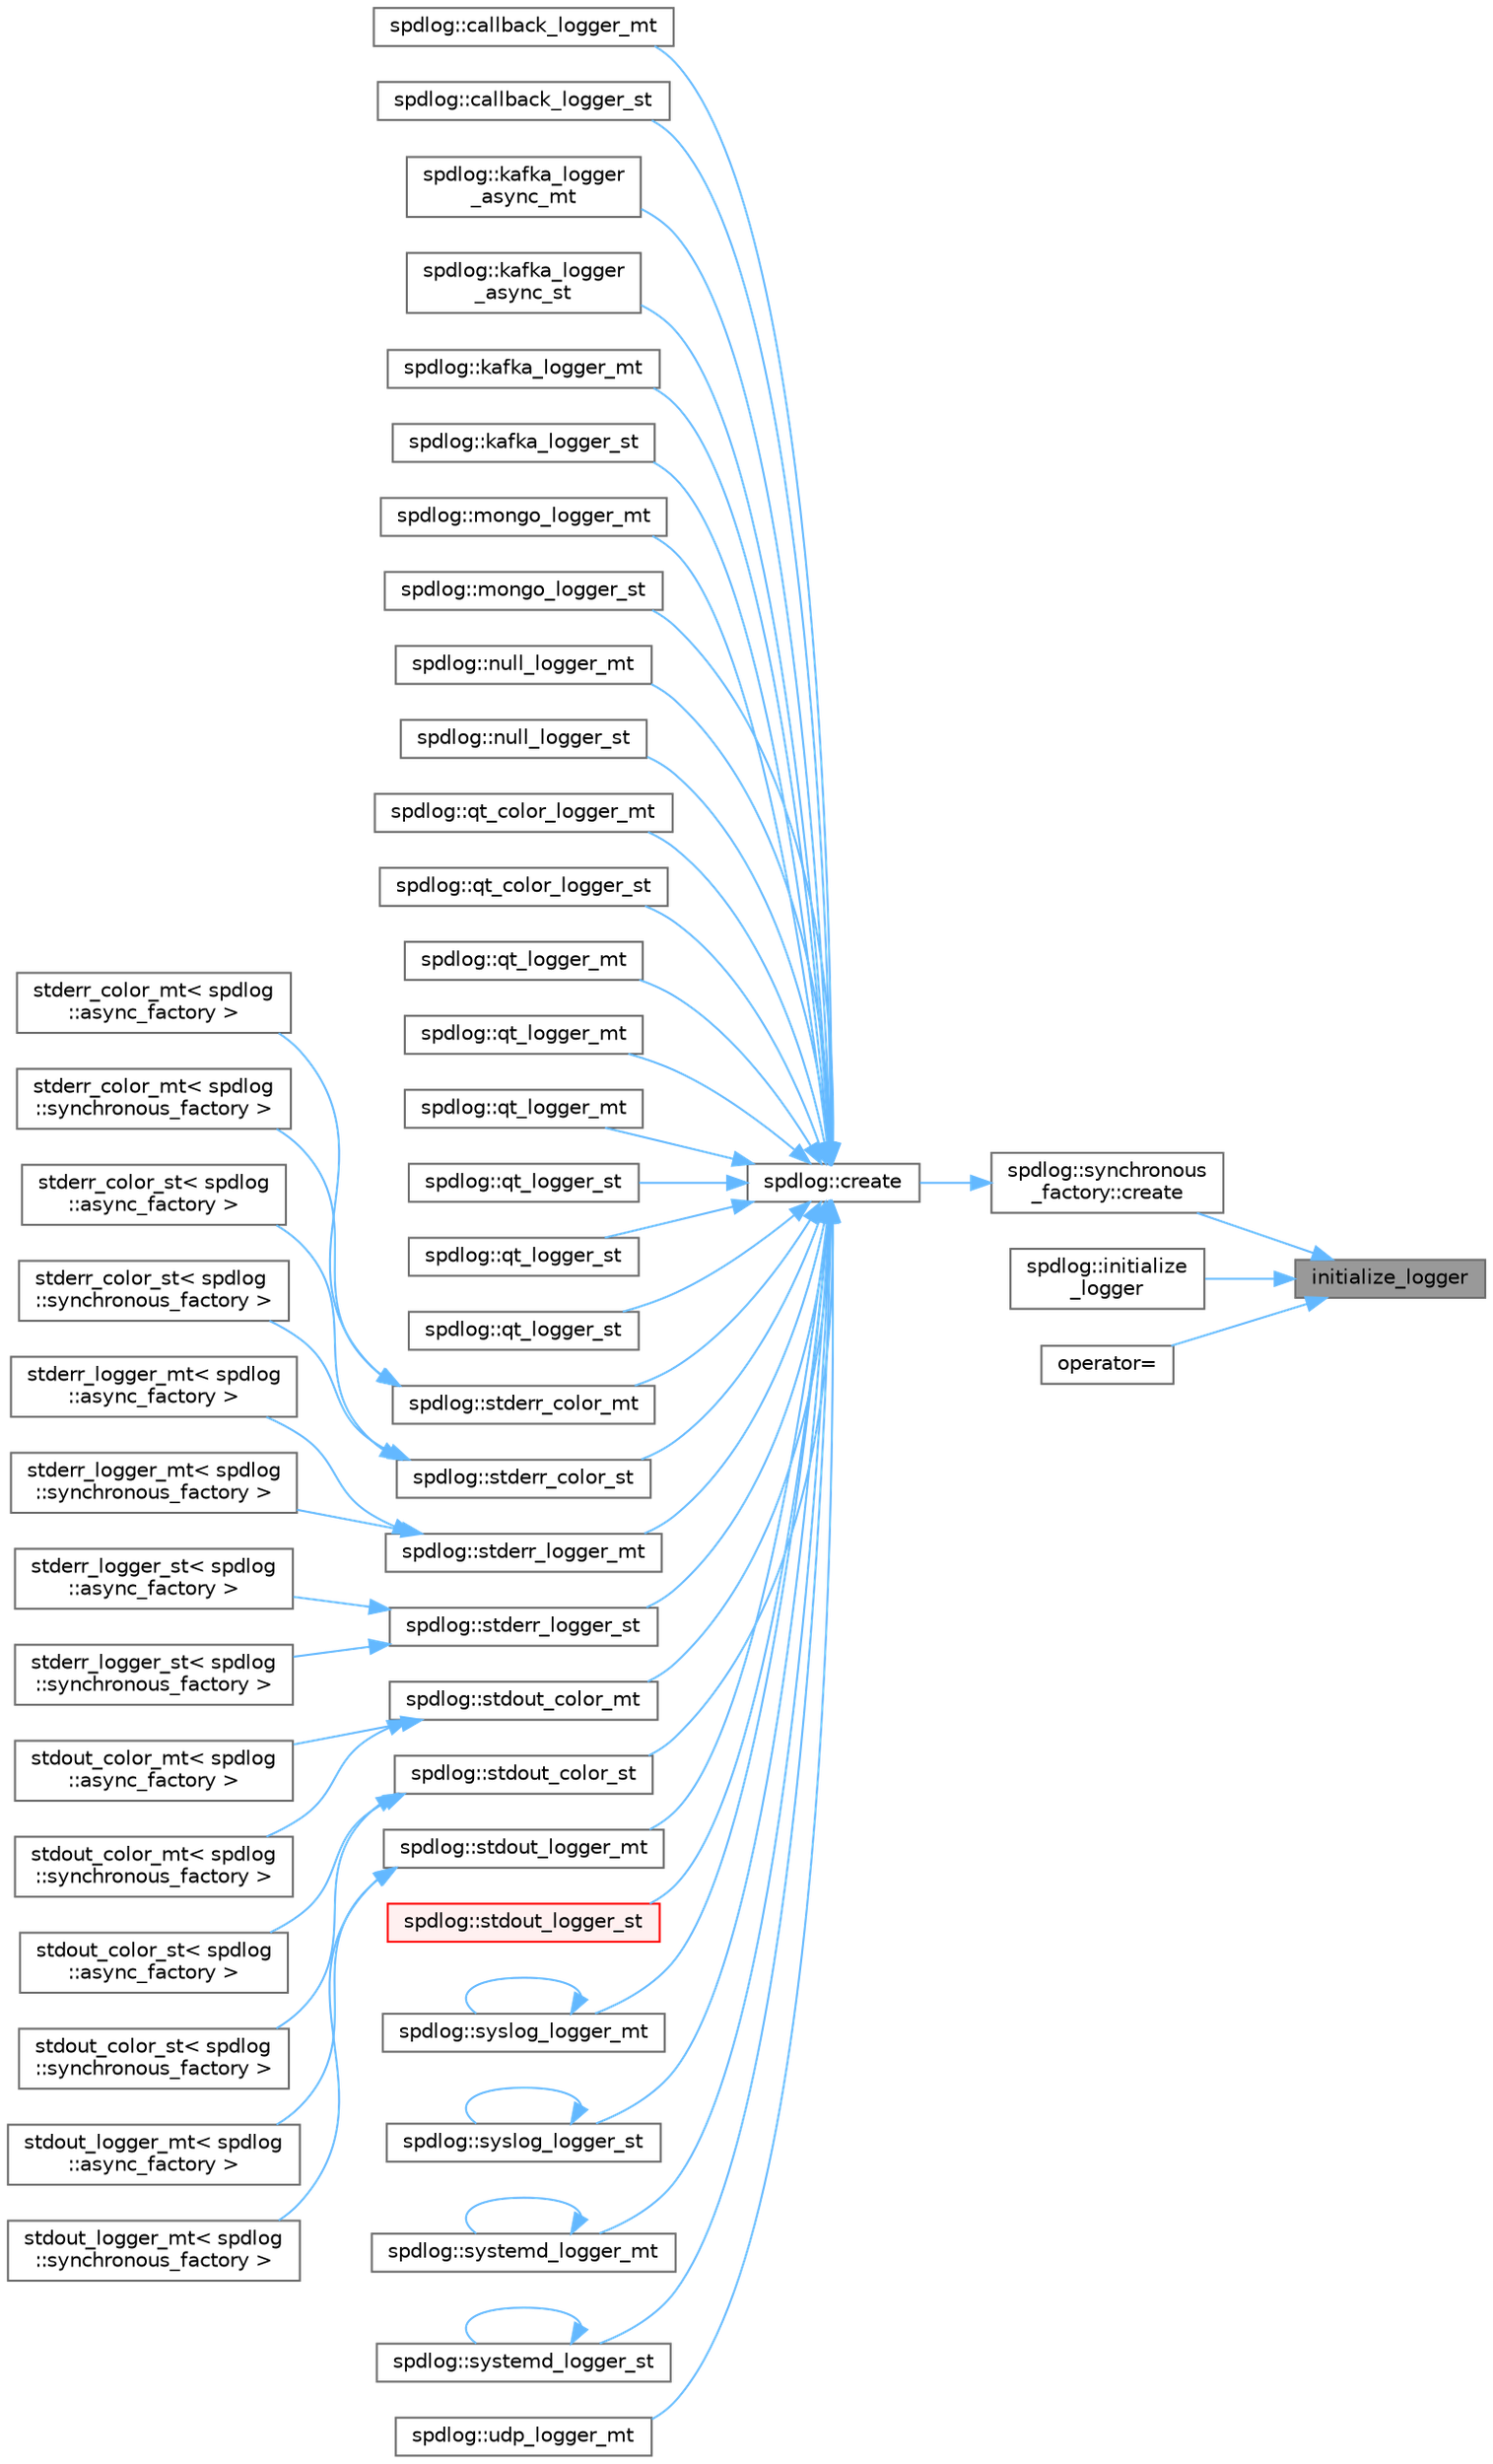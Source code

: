 digraph "initialize_logger"
{
 // LATEX_PDF_SIZE
  bgcolor="transparent";
  edge [fontname=Helvetica,fontsize=10,labelfontname=Helvetica,labelfontsize=10];
  node [fontname=Helvetica,fontsize=10,shape=box,height=0.2,width=0.4];
  rankdir="RL";
  Node1 [id="Node000001",label="initialize_logger",height=0.2,width=0.4,color="gray40", fillcolor="grey60", style="filled", fontcolor="black",tooltip=" "];
  Node1 -> Node2 [id="edge1_Node000001_Node000002",dir="back",color="steelblue1",style="solid",tooltip=" "];
  Node2 [id="Node000002",label="spdlog::synchronous\l_factory::create",height=0.2,width=0.4,color="grey40", fillcolor="white", style="filled",URL="$structspdlog_1_1synchronous__factory.html#a10b377a65f5b2b7431ac2152a9dfef30",tooltip=" "];
  Node2 -> Node3 [id="edge2_Node000002_Node000003",dir="back",color="steelblue1",style="solid",tooltip=" "];
  Node3 [id="Node000003",label="spdlog::create",height=0.2,width=0.4,color="grey40", fillcolor="white", style="filled",URL="$namespacespdlog.html#a642ab88060b3fe4316fb7aaef68cc82e",tooltip=" "];
  Node3 -> Node4 [id="edge3_Node000003_Node000004",dir="back",color="steelblue1",style="solid",tooltip=" "];
  Node4 [id="Node000004",label="spdlog::callback_logger_mt",height=0.2,width=0.4,color="grey40", fillcolor="white", style="filled",URL="$namespacespdlog.html#ac9d8b5b06dc572de672a9a70ca53a0a1",tooltip=" "];
  Node3 -> Node5 [id="edge4_Node000003_Node000005",dir="back",color="steelblue1",style="solid",tooltip=" "];
  Node5 [id="Node000005",label="spdlog::callback_logger_st",height=0.2,width=0.4,color="grey40", fillcolor="white", style="filled",URL="$namespacespdlog.html#ae7a43bc63a1feccde776239d41fa5850",tooltip=" "];
  Node3 -> Node6 [id="edge5_Node000003_Node000006",dir="back",color="steelblue1",style="solid",tooltip=" "];
  Node6 [id="Node000006",label="spdlog::kafka_logger\l_async_mt",height=0.2,width=0.4,color="grey40", fillcolor="white", style="filled",URL="$namespacespdlog.html#a1fae1d475c36b1ac38ade5e6d0fe1d04",tooltip=" "];
  Node3 -> Node7 [id="edge6_Node000003_Node000007",dir="back",color="steelblue1",style="solid",tooltip=" "];
  Node7 [id="Node000007",label="spdlog::kafka_logger\l_async_st",height=0.2,width=0.4,color="grey40", fillcolor="white", style="filled",URL="$namespacespdlog.html#acd98669d778715024d0aca633b8330a0",tooltip=" "];
  Node3 -> Node8 [id="edge7_Node000003_Node000008",dir="back",color="steelblue1",style="solid",tooltip=" "];
  Node8 [id="Node000008",label="spdlog::kafka_logger_mt",height=0.2,width=0.4,color="grey40", fillcolor="white", style="filled",URL="$namespacespdlog.html#a412fcfc520f695ade47f002108f8d7de",tooltip=" "];
  Node3 -> Node9 [id="edge8_Node000003_Node000009",dir="back",color="steelblue1",style="solid",tooltip=" "];
  Node9 [id="Node000009",label="spdlog::kafka_logger_st",height=0.2,width=0.4,color="grey40", fillcolor="white", style="filled",URL="$namespacespdlog.html#a723027ec059f503ea2f05b9792071ac0",tooltip=" "];
  Node3 -> Node10 [id="edge9_Node000003_Node000010",dir="back",color="steelblue1",style="solid",tooltip=" "];
  Node10 [id="Node000010",label="spdlog::mongo_logger_mt",height=0.2,width=0.4,color="grey40", fillcolor="white", style="filled",URL="$namespacespdlog.html#a9f9726d1bbfa59f68998aa4994c3170f",tooltip=" "];
  Node3 -> Node11 [id="edge10_Node000003_Node000011",dir="back",color="steelblue1",style="solid",tooltip=" "];
  Node11 [id="Node000011",label="spdlog::mongo_logger_st",height=0.2,width=0.4,color="grey40", fillcolor="white", style="filled",URL="$namespacespdlog.html#a85d4c7e993d717823f9791efc5a41de5",tooltip=" "];
  Node3 -> Node12 [id="edge11_Node000003_Node000012",dir="back",color="steelblue1",style="solid",tooltip=" "];
  Node12 [id="Node000012",label="spdlog::null_logger_mt",height=0.2,width=0.4,color="grey40", fillcolor="white", style="filled",URL="$namespacespdlog.html#a340fb27d851e97681e439e4ed22526ed",tooltip=" "];
  Node3 -> Node13 [id="edge12_Node000003_Node000013",dir="back",color="steelblue1",style="solid",tooltip=" "];
  Node13 [id="Node000013",label="spdlog::null_logger_st",height=0.2,width=0.4,color="grey40", fillcolor="white", style="filled",URL="$namespacespdlog.html#ac6aa50dfc88823ca6803314a71c31fef",tooltip=" "];
  Node3 -> Node14 [id="edge13_Node000003_Node000014",dir="back",color="steelblue1",style="solid",tooltip=" "];
  Node14 [id="Node000014",label="spdlog::qt_color_logger_mt",height=0.2,width=0.4,color="grey40", fillcolor="white", style="filled",URL="$namespacespdlog.html#ab6433f0ad66d32fbf44a09c07ca7a4b1",tooltip=" "];
  Node3 -> Node15 [id="edge14_Node000003_Node000015",dir="back",color="steelblue1",style="solid",tooltip=" "];
  Node15 [id="Node000015",label="spdlog::qt_color_logger_st",height=0.2,width=0.4,color="grey40", fillcolor="white", style="filled",URL="$namespacespdlog.html#ad06c1cb8c7f401890cce9485d4c94b06",tooltip=" "];
  Node3 -> Node16 [id="edge15_Node000003_Node000016",dir="back",color="steelblue1",style="solid",tooltip=" "];
  Node16 [id="Node000016",label="spdlog::qt_logger_mt",height=0.2,width=0.4,color="grey40", fillcolor="white", style="filled",URL="$namespacespdlog.html#ab16ff231b3e5e2564fd0cde425ec97bd",tooltip=" "];
  Node3 -> Node17 [id="edge16_Node000003_Node000017",dir="back",color="steelblue1",style="solid",tooltip=" "];
  Node17 [id="Node000017",label="spdlog::qt_logger_mt",height=0.2,width=0.4,color="grey40", fillcolor="white", style="filled",URL="$namespacespdlog.html#ae8387b4e7d4912ba3159400018966742",tooltip=" "];
  Node3 -> Node18 [id="edge17_Node000003_Node000018",dir="back",color="steelblue1",style="solid",tooltip=" "];
  Node18 [id="Node000018",label="spdlog::qt_logger_mt",height=0.2,width=0.4,color="grey40", fillcolor="white", style="filled",URL="$namespacespdlog.html#a4098bc6396878c14f9f2f7a97dc997e8",tooltip=" "];
  Node3 -> Node19 [id="edge18_Node000003_Node000019",dir="back",color="steelblue1",style="solid",tooltip=" "];
  Node19 [id="Node000019",label="spdlog::qt_logger_st",height=0.2,width=0.4,color="grey40", fillcolor="white", style="filled",URL="$namespacespdlog.html#a8c9c9f9804701c6b50c9b8057cfe7cc2",tooltip=" "];
  Node3 -> Node20 [id="edge19_Node000003_Node000020",dir="back",color="steelblue1",style="solid",tooltip=" "];
  Node20 [id="Node000020",label="spdlog::qt_logger_st",height=0.2,width=0.4,color="grey40", fillcolor="white", style="filled",URL="$namespacespdlog.html#acc870c5f1e279b6f8646d716531121d7",tooltip=" "];
  Node3 -> Node21 [id="edge20_Node000003_Node000021",dir="back",color="steelblue1",style="solid",tooltip=" "];
  Node21 [id="Node000021",label="spdlog::qt_logger_st",height=0.2,width=0.4,color="grey40", fillcolor="white", style="filled",URL="$namespacespdlog.html#a7973d66440da4338e6a8d058f35f488a",tooltip=" "];
  Node3 -> Node22 [id="edge21_Node000003_Node000022",dir="back",color="steelblue1",style="solid",tooltip=" "];
  Node22 [id="Node000022",label="spdlog::stderr_color_mt",height=0.2,width=0.4,color="grey40", fillcolor="white", style="filled",URL="$namespacespdlog.html#a52943543636a0f0ad8ee6439e2759536",tooltip=" "];
  Node22 -> Node23 [id="edge22_Node000022_Node000023",dir="back",color="steelblue1",style="solid",tooltip=" "];
  Node23 [id="Node000023",label="stderr_color_mt\< spdlog\l::async_factory \>",height=0.2,width=0.4,color="grey40", fillcolor="white", style="filled",URL="$color__sinks_8cpp.html#ae7e5f5244ed302a9e71858afa86e2646",tooltip=" "];
  Node22 -> Node24 [id="edge23_Node000022_Node000024",dir="back",color="steelblue1",style="solid",tooltip=" "];
  Node24 [id="Node000024",label="stderr_color_mt\< spdlog\l::synchronous_factory \>",height=0.2,width=0.4,color="grey40", fillcolor="white", style="filled",URL="$color__sinks_8cpp.html#a5c00f90694b241ae37201373b40ea759",tooltip=" "];
  Node3 -> Node25 [id="edge24_Node000003_Node000025",dir="back",color="steelblue1",style="solid",tooltip=" "];
  Node25 [id="Node000025",label="spdlog::stderr_color_st",height=0.2,width=0.4,color="grey40", fillcolor="white", style="filled",URL="$namespacespdlog.html#a3fb804a4c6b2e15c5bbbd67c5484a2a3",tooltip=" "];
  Node25 -> Node26 [id="edge25_Node000025_Node000026",dir="back",color="steelblue1",style="solid",tooltip=" "];
  Node26 [id="Node000026",label="stderr_color_st\< spdlog\l::async_factory \>",height=0.2,width=0.4,color="grey40", fillcolor="white", style="filled",URL="$color__sinks_8cpp.html#a28ec0b364d29e1e6f1e49a5cc3a0f94d",tooltip=" "];
  Node25 -> Node27 [id="edge26_Node000025_Node000027",dir="back",color="steelblue1",style="solid",tooltip=" "];
  Node27 [id="Node000027",label="stderr_color_st\< spdlog\l::synchronous_factory \>",height=0.2,width=0.4,color="grey40", fillcolor="white", style="filled",URL="$color__sinks_8cpp.html#ac828783b1ff04ee073f5c6543f453fc4",tooltip=" "];
  Node3 -> Node28 [id="edge27_Node000003_Node000028",dir="back",color="steelblue1",style="solid",tooltip=" "];
  Node28 [id="Node000028",label="spdlog::stderr_logger_mt",height=0.2,width=0.4,color="grey40", fillcolor="white", style="filled",URL="$namespacespdlog.html#a80cd9eb875ffaf9ebe73468b2f63e0b1",tooltip=" "];
  Node28 -> Node29 [id="edge28_Node000028_Node000029",dir="back",color="steelblue1",style="solid",tooltip=" "];
  Node29 [id="Node000029",label="stderr_logger_mt\< spdlog\l::async_factory \>",height=0.2,width=0.4,color="grey40", fillcolor="white", style="filled",URL="$stdout__sinks_8cpp.html#a742528f7aea11604fb97b758b5f4251a",tooltip=" "];
  Node28 -> Node30 [id="edge29_Node000028_Node000030",dir="back",color="steelblue1",style="solid",tooltip=" "];
  Node30 [id="Node000030",label="stderr_logger_mt\< spdlog\l::synchronous_factory \>",height=0.2,width=0.4,color="grey40", fillcolor="white", style="filled",URL="$stdout__sinks_8cpp.html#ae7f8cf26314039ab60c9353e5b506e4a",tooltip=" "];
  Node3 -> Node31 [id="edge30_Node000003_Node000031",dir="back",color="steelblue1",style="solid",tooltip=" "];
  Node31 [id="Node000031",label="spdlog::stderr_logger_st",height=0.2,width=0.4,color="grey40", fillcolor="white", style="filled",URL="$namespacespdlog.html#ad00ea35e6a2a717c967427f3db3383d6",tooltip=" "];
  Node31 -> Node32 [id="edge31_Node000031_Node000032",dir="back",color="steelblue1",style="solid",tooltip=" "];
  Node32 [id="Node000032",label="stderr_logger_st\< spdlog\l::async_factory \>",height=0.2,width=0.4,color="grey40", fillcolor="white", style="filled",URL="$stdout__sinks_8cpp.html#a74a388e26ac40250dd796f94aa122a74",tooltip=" "];
  Node31 -> Node33 [id="edge32_Node000031_Node000033",dir="back",color="steelblue1",style="solid",tooltip=" "];
  Node33 [id="Node000033",label="stderr_logger_st\< spdlog\l::synchronous_factory \>",height=0.2,width=0.4,color="grey40", fillcolor="white", style="filled",URL="$stdout__sinks_8cpp.html#af6a792b6d2d7fe056eca86a1dc7d87c1",tooltip=" "];
  Node3 -> Node34 [id="edge33_Node000003_Node000034",dir="back",color="steelblue1",style="solid",tooltip=" "];
  Node34 [id="Node000034",label="spdlog::stdout_color_mt",height=0.2,width=0.4,color="grey40", fillcolor="white", style="filled",URL="$namespacespdlog.html#ada62f2bb5985946854bae42708eb1ce3",tooltip=" "];
  Node34 -> Node35 [id="edge34_Node000034_Node000035",dir="back",color="steelblue1",style="solid",tooltip=" "];
  Node35 [id="Node000035",label="stdout_color_mt\< spdlog\l::async_factory \>",height=0.2,width=0.4,color="grey40", fillcolor="white", style="filled",URL="$color__sinks_8cpp.html#aa4373d7f89d3c2479a458fe9b9965389",tooltip=" "];
  Node34 -> Node36 [id="edge35_Node000034_Node000036",dir="back",color="steelblue1",style="solid",tooltip=" "];
  Node36 [id="Node000036",label="stdout_color_mt\< spdlog\l::synchronous_factory \>",height=0.2,width=0.4,color="grey40", fillcolor="white", style="filled",URL="$color__sinks_8cpp.html#a091fe5ccdc7c58e7f4bdfef6a07080ce",tooltip=" "];
  Node3 -> Node37 [id="edge36_Node000003_Node000037",dir="back",color="steelblue1",style="solid",tooltip=" "];
  Node37 [id="Node000037",label="spdlog::stdout_color_st",height=0.2,width=0.4,color="grey40", fillcolor="white", style="filled",URL="$namespacespdlog.html#ae023ccdbcf7ee8aef7ab64f52b15bf24",tooltip=" "];
  Node37 -> Node38 [id="edge37_Node000037_Node000038",dir="back",color="steelblue1",style="solid",tooltip=" "];
  Node38 [id="Node000038",label="stdout_color_st\< spdlog\l::async_factory \>",height=0.2,width=0.4,color="grey40", fillcolor="white", style="filled",URL="$color__sinks_8cpp.html#a1d975615eed5eea3589bb3ec02d70adc",tooltip=" "];
  Node37 -> Node39 [id="edge38_Node000037_Node000039",dir="back",color="steelblue1",style="solid",tooltip=" "];
  Node39 [id="Node000039",label="stdout_color_st\< spdlog\l::synchronous_factory \>",height=0.2,width=0.4,color="grey40", fillcolor="white", style="filled",URL="$color__sinks_8cpp.html#a5d9d9313c254b6a1e8d37eb816f4781f",tooltip=" "];
  Node3 -> Node40 [id="edge39_Node000003_Node000040",dir="back",color="steelblue1",style="solid",tooltip=" "];
  Node40 [id="Node000040",label="spdlog::stdout_logger_mt",height=0.2,width=0.4,color="grey40", fillcolor="white", style="filled",URL="$namespacespdlog.html#a4f51afbe2d988c852012b6142dfad531",tooltip=" "];
  Node40 -> Node41 [id="edge40_Node000040_Node000041",dir="back",color="steelblue1",style="solid",tooltip=" "];
  Node41 [id="Node000041",label="stdout_logger_mt\< spdlog\l::async_factory \>",height=0.2,width=0.4,color="grey40", fillcolor="white", style="filled",URL="$stdout__sinks_8cpp.html#ac674704263ff8bdb80e09ca5fb816913",tooltip=" "];
  Node40 -> Node42 [id="edge41_Node000040_Node000042",dir="back",color="steelblue1",style="solid",tooltip=" "];
  Node42 [id="Node000042",label="stdout_logger_mt\< spdlog\l::synchronous_factory \>",height=0.2,width=0.4,color="grey40", fillcolor="white", style="filled",URL="$stdout__sinks_8cpp.html#ac2cbf771381ef953ecda728669fb3ae7",tooltip=" "];
  Node3 -> Node43 [id="edge42_Node000003_Node000043",dir="back",color="steelblue1",style="solid",tooltip=" "];
  Node43 [id="Node000043",label="spdlog::stdout_logger_st",height=0.2,width=0.4,color="red", fillcolor="#FFF0F0", style="filled",URL="$namespacespdlog.html#a85ffa931fff18fec8cb93c027bd58c66",tooltip=" "];
  Node3 -> Node46 [id="edge43_Node000003_Node000046",dir="back",color="steelblue1",style="solid",tooltip=" "];
  Node46 [id="Node000046",label="spdlog::syslog_logger_mt",height=0.2,width=0.4,color="grey40", fillcolor="white", style="filled",URL="$namespacespdlog.html#acb3a5891fdcd415be80059ed8a6dd3be",tooltip=" "];
  Node46 -> Node46 [id="edge44_Node000046_Node000046",dir="back",color="steelblue1",style="solid",tooltip=" "];
  Node3 -> Node47 [id="edge45_Node000003_Node000047",dir="back",color="steelblue1",style="solid",tooltip=" "];
  Node47 [id="Node000047",label="spdlog::syslog_logger_st",height=0.2,width=0.4,color="grey40", fillcolor="white", style="filled",URL="$namespacespdlog.html#ad0b5f2715e8f91831b2d816c15c90aa4",tooltip=" "];
  Node47 -> Node47 [id="edge46_Node000047_Node000047",dir="back",color="steelblue1",style="solid",tooltip=" "];
  Node3 -> Node48 [id="edge47_Node000003_Node000048",dir="back",color="steelblue1",style="solid",tooltip=" "];
  Node48 [id="Node000048",label="spdlog::systemd_logger_mt",height=0.2,width=0.4,color="grey40", fillcolor="white", style="filled",URL="$namespacespdlog.html#ab8781c5b0ee69abdbc28a811cb5982f5",tooltip=" "];
  Node48 -> Node48 [id="edge48_Node000048_Node000048",dir="back",color="steelblue1",style="solid",tooltip=" "];
  Node3 -> Node49 [id="edge49_Node000003_Node000049",dir="back",color="steelblue1",style="solid",tooltip=" "];
  Node49 [id="Node000049",label="spdlog::systemd_logger_st",height=0.2,width=0.4,color="grey40", fillcolor="white", style="filled",URL="$namespacespdlog.html#a497a964c614357ecf4851a66cf47d30b",tooltip=" "];
  Node49 -> Node49 [id="edge50_Node000049_Node000049",dir="back",color="steelblue1",style="solid",tooltip=" "];
  Node3 -> Node50 [id="edge51_Node000003_Node000050",dir="back",color="steelblue1",style="solid",tooltip=" "];
  Node50 [id="Node000050",label="spdlog::udp_logger_mt",height=0.2,width=0.4,color="grey40", fillcolor="white", style="filled",URL="$namespacespdlog.html#ac26faffc860ac31fb719c582adf3077f",tooltip=" "];
  Node1 -> Node51 [id="edge52_Node000001_Node000051",dir="back",color="steelblue1",style="solid",tooltip=" "];
  Node51 [id="Node000051",label="spdlog::initialize\l_logger",height=0.2,width=0.4,color="grey40", fillcolor="white", style="filled",URL="$namespacespdlog.html#a24397a10a663b9f6729c8ee223a782fe",tooltip=" "];
  Node1 -> Node52 [id="edge53_Node000001_Node000052",dir="back",color="steelblue1",style="solid",tooltip=" "];
  Node52 [id="Node000052",label="operator=",height=0.2,width=0.4,color="grey40", fillcolor="white", style="filled",URL="$classspdlog_1_1details_1_1registry.html#a4c23e0a14babd890556e344ba2f75529",tooltip=" "];
}

